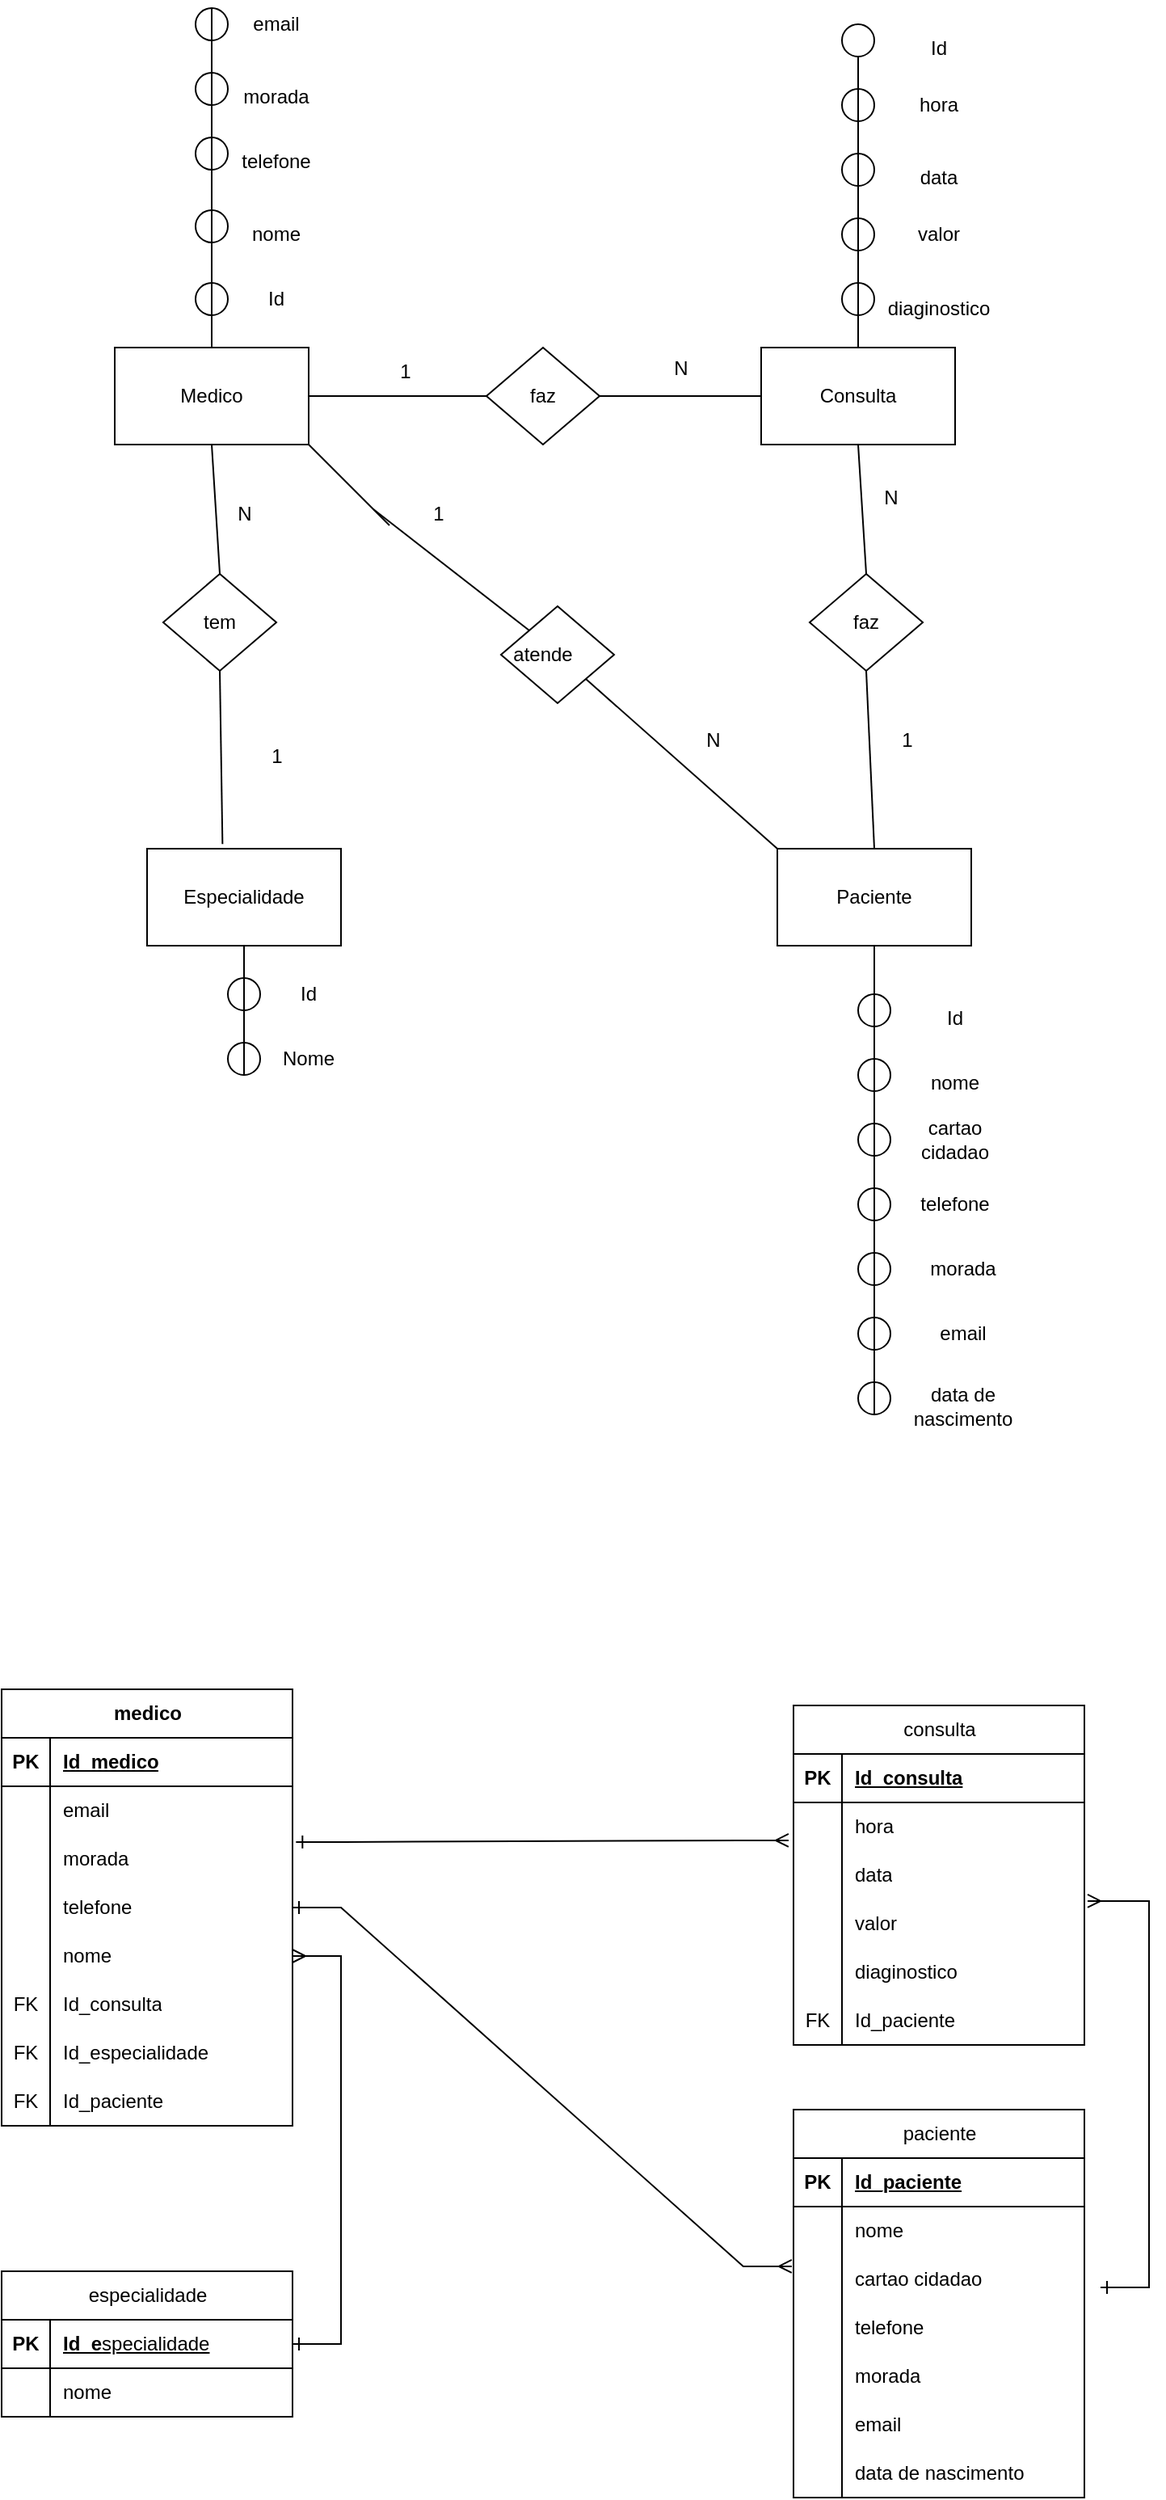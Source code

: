 <mxfile version="26.2.13">
  <diagram id="prtHgNgQTEPvFCAcTncT" name="Page-1">
    <mxGraphModel dx="874" dy="560" grid="1" gridSize="10" guides="1" tooltips="1" connect="1" arrows="1" fold="1" page="1" pageScale="1" pageWidth="1169" pageHeight="1654" math="0" shadow="0">
      <root>
        <mxCell id="0" />
        <mxCell id="1" parent="0" />
        <mxCell id="50IR2CZpl-pLC9HTD3vb-2" value="" style="rounded=0;whiteSpace=wrap;html=1;" parent="1" vertex="1">
          <mxGeometry x="140" y="250" width="120" height="60" as="geometry" />
        </mxCell>
        <mxCell id="50IR2CZpl-pLC9HTD3vb-3" value="" style="rounded=0;whiteSpace=wrap;html=1;" parent="1" vertex="1">
          <mxGeometry x="540" y="250" width="120" height="60" as="geometry" />
        </mxCell>
        <mxCell id="50IR2CZpl-pLC9HTD3vb-4" value="" style="rounded=0;whiteSpace=wrap;html=1;" parent="1" vertex="1">
          <mxGeometry x="160" y="560" width="120" height="60" as="geometry" />
        </mxCell>
        <mxCell id="50IR2CZpl-pLC9HTD3vb-5" value="" style="rounded=0;whiteSpace=wrap;html=1;" parent="1" vertex="1">
          <mxGeometry x="550" y="560" width="120" height="60" as="geometry" />
        </mxCell>
        <mxCell id="50IR2CZpl-pLC9HTD3vb-6" value="" style="rhombus;whiteSpace=wrap;html=1;" parent="1" vertex="1">
          <mxGeometry x="170" y="390" width="70" height="60" as="geometry" />
        </mxCell>
        <mxCell id="50IR2CZpl-pLC9HTD3vb-7" value="" style="rhombus;whiteSpace=wrap;html=1;" parent="1" vertex="1">
          <mxGeometry x="379" y="410" width="70" height="60" as="geometry" />
        </mxCell>
        <mxCell id="50IR2CZpl-pLC9HTD3vb-8" value="" style="rhombus;whiteSpace=wrap;html=1;" parent="1" vertex="1">
          <mxGeometry x="570" y="390" width="70" height="60" as="geometry" />
        </mxCell>
        <mxCell id="50IR2CZpl-pLC9HTD3vb-9" value="" style="rhombus;whiteSpace=wrap;html=1;" parent="1" vertex="1">
          <mxGeometry x="370" y="250" width="70" height="60" as="geometry" />
        </mxCell>
        <mxCell id="50IR2CZpl-pLC9HTD3vb-10" value="" style="endArrow=none;html=1;rounded=0;exitX=1;exitY=0.5;exitDx=0;exitDy=0;entryX=0;entryY=0.5;entryDx=0;entryDy=0;" parent="1" source="50IR2CZpl-pLC9HTD3vb-2" target="50IR2CZpl-pLC9HTD3vb-9" edge="1">
          <mxGeometry width="50" height="50" relative="1" as="geometry">
            <mxPoint x="290" y="330" as="sourcePoint" />
            <mxPoint x="340" y="280" as="targetPoint" />
          </mxGeometry>
        </mxCell>
        <mxCell id="50IR2CZpl-pLC9HTD3vb-11" value="" style="endArrow=none;html=1;rounded=0;exitX=1;exitY=0.5;exitDx=0;exitDy=0;entryX=0;entryY=0.5;entryDx=0;entryDy=0;" parent="1" source="50IR2CZpl-pLC9HTD3vb-9" target="50IR2CZpl-pLC9HTD3vb-3" edge="1">
          <mxGeometry width="50" height="50" relative="1" as="geometry">
            <mxPoint x="500" y="330" as="sourcePoint" />
            <mxPoint x="500" y="280" as="targetPoint" />
          </mxGeometry>
        </mxCell>
        <mxCell id="50IR2CZpl-pLC9HTD3vb-12" value="" style="endArrow=none;html=1;rounded=0;entryX=0.5;entryY=1;entryDx=0;entryDy=0;exitX=0.5;exitY=0;exitDx=0;exitDy=0;" parent="1" source="50IR2CZpl-pLC9HTD3vb-6" target="50IR2CZpl-pLC9HTD3vb-2" edge="1">
          <mxGeometry width="50" height="50" relative="1" as="geometry">
            <mxPoint x="180" y="380" as="sourcePoint" />
            <mxPoint x="230" y="330" as="targetPoint" />
          </mxGeometry>
        </mxCell>
        <mxCell id="50IR2CZpl-pLC9HTD3vb-13" value="" style="endArrow=none;html=1;rounded=0;exitX=0.389;exitY=-0.048;exitDx=0;exitDy=0;exitPerimeter=0;entryX=0.5;entryY=1;entryDx=0;entryDy=0;" parent="1" source="50IR2CZpl-pLC9HTD3vb-4" target="50IR2CZpl-pLC9HTD3vb-6" edge="1">
          <mxGeometry width="50" height="50" relative="1" as="geometry">
            <mxPoint x="170" y="520" as="sourcePoint" />
            <mxPoint x="220" y="470" as="targetPoint" />
          </mxGeometry>
        </mxCell>
        <mxCell id="50IR2CZpl-pLC9HTD3vb-14" value="" style="endArrow=none;html=1;rounded=0;entryX=0;entryY=0;entryDx=0;entryDy=0;" parent="1" target="50IR2CZpl-pLC9HTD3vb-7" edge="1">
          <mxGeometry width="50" height="50" relative="1" as="geometry">
            <mxPoint x="300" y="350" as="sourcePoint" />
            <mxPoint x="340" y="430" as="targetPoint" />
          </mxGeometry>
        </mxCell>
        <mxCell id="50IR2CZpl-pLC9HTD3vb-15" value="" style="endArrow=none;html=1;rounded=0;exitX=1;exitY=1;exitDx=0;exitDy=0;entryX=0;entryY=0;entryDx=0;entryDy=0;" parent="1" source="50IR2CZpl-pLC9HTD3vb-7" target="50IR2CZpl-pLC9HTD3vb-5" edge="1">
          <mxGeometry width="50" height="50" relative="1" as="geometry">
            <mxPoint x="370" y="360" as="sourcePoint" />
            <mxPoint x="540" y="550" as="targetPoint" />
          </mxGeometry>
        </mxCell>
        <mxCell id="50IR2CZpl-pLC9HTD3vb-16" value="" style="endArrow=none;html=1;rounded=0;exitX=0.5;exitY=0;exitDx=0;exitDy=0;entryX=0.5;entryY=1;entryDx=0;entryDy=0;" parent="1" source="50IR2CZpl-pLC9HTD3vb-8" target="50IR2CZpl-pLC9HTD3vb-3" edge="1">
          <mxGeometry width="50" height="50" relative="1" as="geometry">
            <mxPoint x="550" y="380" as="sourcePoint" />
            <mxPoint x="600" y="330" as="targetPoint" />
          </mxGeometry>
        </mxCell>
        <mxCell id="50IR2CZpl-pLC9HTD3vb-17" value="" style="endArrow=none;html=1;rounded=0;exitX=0.5;exitY=0;exitDx=0;exitDy=0;entryX=0.5;entryY=1;entryDx=0;entryDy=0;" parent="1" source="50IR2CZpl-pLC9HTD3vb-5" target="50IR2CZpl-pLC9HTD3vb-8" edge="1">
          <mxGeometry width="50" height="50" relative="1" as="geometry">
            <mxPoint x="370" y="360" as="sourcePoint" />
            <mxPoint x="420" y="310" as="targetPoint" />
          </mxGeometry>
        </mxCell>
        <mxCell id="50IR2CZpl-pLC9HTD3vb-18" value="Medico" style="text;html=1;align=center;verticalAlign=middle;whiteSpace=wrap;rounded=0;" parent="1" vertex="1">
          <mxGeometry x="170" y="265" width="60" height="30" as="geometry" />
        </mxCell>
        <mxCell id="50IR2CZpl-pLC9HTD3vb-19" value="Consulta" style="text;html=1;align=center;verticalAlign=middle;whiteSpace=wrap;rounded=0;" parent="1" vertex="1">
          <mxGeometry x="570" y="265" width="60" height="30" as="geometry" />
        </mxCell>
        <mxCell id="50IR2CZpl-pLC9HTD3vb-20" value="Especialidade" style="text;html=1;align=center;verticalAlign=middle;whiteSpace=wrap;rounded=0;" parent="1" vertex="1">
          <mxGeometry x="190" y="575" width="60" height="30" as="geometry" />
        </mxCell>
        <mxCell id="50IR2CZpl-pLC9HTD3vb-21" value="Paciente" style="text;html=1;align=center;verticalAlign=middle;whiteSpace=wrap;rounded=0;" parent="1" vertex="1">
          <mxGeometry x="580" y="575" width="60" height="30" as="geometry" />
        </mxCell>
        <mxCell id="50IR2CZpl-pLC9HTD3vb-22" value="tem" style="text;html=1;align=center;verticalAlign=middle;whiteSpace=wrap;rounded=0;" parent="1" vertex="1">
          <mxGeometry x="175" y="405" width="60" height="30" as="geometry" />
        </mxCell>
        <mxCell id="50IR2CZpl-pLC9HTD3vb-26" value="" style="endArrow=none;html=1;rounded=0;entryX=0;entryY=0;entryDx=0;entryDy=0;exitX=1;exitY=1;exitDx=0;exitDy=0;" parent="1" source="50IR2CZpl-pLC9HTD3vb-2" edge="1">
          <mxGeometry width="50" height="50" relative="1" as="geometry">
            <mxPoint x="260" y="310" as="sourcePoint" />
            <mxPoint x="310" y="360" as="targetPoint" />
          </mxGeometry>
        </mxCell>
        <mxCell id="50IR2CZpl-pLC9HTD3vb-27" value="faz" style="text;html=1;align=center;verticalAlign=middle;whiteSpace=wrap;rounded=0;" parent="1" vertex="1">
          <mxGeometry x="375" y="265" width="60" height="30" as="geometry" />
        </mxCell>
        <mxCell id="50IR2CZpl-pLC9HTD3vb-28" value="faz" style="text;html=1;align=center;verticalAlign=middle;whiteSpace=wrap;rounded=0;" parent="1" vertex="1">
          <mxGeometry x="575" y="405" width="60" height="30" as="geometry" />
        </mxCell>
        <mxCell id="50IR2CZpl-pLC9HTD3vb-31" value="atende" style="text;html=1;align=center;verticalAlign=middle;whiteSpace=wrap;rounded=0;" parent="1" vertex="1">
          <mxGeometry x="375" y="425" width="60" height="30" as="geometry" />
        </mxCell>
        <mxCell id="50IR2CZpl-pLC9HTD3vb-32" value="" style="ellipse;whiteSpace=wrap;html=1;aspect=fixed;" parent="1" vertex="1">
          <mxGeometry x="600" y="770" width="20" height="20" as="geometry" />
        </mxCell>
        <mxCell id="50IR2CZpl-pLC9HTD3vb-33" value="" style="ellipse;whiteSpace=wrap;html=1;aspect=fixed;" parent="1" vertex="1">
          <mxGeometry x="600" y="730" width="20" height="20" as="geometry" />
        </mxCell>
        <mxCell id="50IR2CZpl-pLC9HTD3vb-34" value="" style="ellipse;whiteSpace=wrap;html=1;aspect=fixed;" parent="1" vertex="1">
          <mxGeometry x="600" y="690" width="20" height="20" as="geometry" />
        </mxCell>
        <mxCell id="50IR2CZpl-pLC9HTD3vb-35" value="" style="ellipse;whiteSpace=wrap;html=1;aspect=fixed;" parent="1" vertex="1">
          <mxGeometry x="600" y="650" width="20" height="20" as="geometry" />
        </mxCell>
        <mxCell id="50IR2CZpl-pLC9HTD3vb-36" value="" style="ellipse;whiteSpace=wrap;html=1;aspect=fixed;" parent="1" vertex="1">
          <mxGeometry x="210" y="680" width="20" height="20" as="geometry" />
        </mxCell>
        <mxCell id="50IR2CZpl-pLC9HTD3vb-37" value="" style="ellipse;whiteSpace=wrap;html=1;aspect=fixed;" parent="1" vertex="1">
          <mxGeometry x="210" y="640" width="20" height="20" as="geometry" />
        </mxCell>
        <mxCell id="50IR2CZpl-pLC9HTD3vb-38" value="" style="ellipse;whiteSpace=wrap;html=1;aspect=fixed;" parent="1" vertex="1">
          <mxGeometry x="190" y="40" width="20" height="20" as="geometry" />
        </mxCell>
        <mxCell id="50IR2CZpl-pLC9HTD3vb-39" value="" style="ellipse;whiteSpace=wrap;html=1;aspect=fixed;" parent="1" vertex="1">
          <mxGeometry x="190" y="80" width="20" height="20" as="geometry" />
        </mxCell>
        <mxCell id="50IR2CZpl-pLC9HTD3vb-40" value="" style="ellipse;whiteSpace=wrap;html=1;aspect=fixed;" parent="1" vertex="1">
          <mxGeometry x="190" y="120" width="20" height="20" as="geometry" />
        </mxCell>
        <mxCell id="50IR2CZpl-pLC9HTD3vb-41" value="" style="ellipse;whiteSpace=wrap;html=1;aspect=fixed;" parent="1" vertex="1">
          <mxGeometry x="190" y="165" width="20" height="20" as="geometry" />
        </mxCell>
        <mxCell id="50IR2CZpl-pLC9HTD3vb-42" value="" style="ellipse;whiteSpace=wrap;html=1;aspect=fixed;" parent="1" vertex="1">
          <mxGeometry x="190" y="210" width="20" height="20" as="geometry" />
        </mxCell>
        <mxCell id="50IR2CZpl-pLC9HTD3vb-43" value="" style="ellipse;whiteSpace=wrap;html=1;aspect=fixed;" parent="1" vertex="1">
          <mxGeometry x="590" y="50" width="20" height="20" as="geometry" />
        </mxCell>
        <mxCell id="50IR2CZpl-pLC9HTD3vb-44" value="" style="ellipse;whiteSpace=wrap;html=1;aspect=fixed;" parent="1" vertex="1">
          <mxGeometry x="590" y="90" width="20" height="20" as="geometry" />
        </mxCell>
        <mxCell id="50IR2CZpl-pLC9HTD3vb-45" value="" style="ellipse;whiteSpace=wrap;html=1;aspect=fixed;" parent="1" vertex="1">
          <mxGeometry x="590" y="130" width="20" height="20" as="geometry" />
        </mxCell>
        <mxCell id="50IR2CZpl-pLC9HTD3vb-46" value="" style="ellipse;whiteSpace=wrap;html=1;aspect=fixed;" parent="1" vertex="1">
          <mxGeometry x="590" y="170" width="20" height="20" as="geometry" />
        </mxCell>
        <mxCell id="50IR2CZpl-pLC9HTD3vb-47" value="" style="ellipse;whiteSpace=wrap;html=1;aspect=fixed;" parent="1" vertex="1">
          <mxGeometry x="590" y="210" width="20" height="20" as="geometry" />
        </mxCell>
        <mxCell id="50IR2CZpl-pLC9HTD3vb-53" value="" style="endArrow=none;html=1;rounded=0;entryX=0.5;entryY=1;entryDx=0;entryDy=0;exitX=0.5;exitY=0;exitDx=0;exitDy=0;" parent="1" source="50IR2CZpl-pLC9HTD3vb-3" target="50IR2CZpl-pLC9HTD3vb-43" edge="1">
          <mxGeometry width="50" height="50" relative="1" as="geometry">
            <mxPoint x="340" y="200" as="sourcePoint" />
            <mxPoint x="390" y="150" as="targetPoint" />
          </mxGeometry>
        </mxCell>
        <mxCell id="50IR2CZpl-pLC9HTD3vb-54" value="hora" style="text;html=1;align=center;verticalAlign=middle;whiteSpace=wrap;rounded=0;" parent="1" vertex="1">
          <mxGeometry x="620" y="85" width="60" height="30" as="geometry" />
        </mxCell>
        <mxCell id="50IR2CZpl-pLC9HTD3vb-56" value="data" style="text;html=1;align=center;verticalAlign=middle;whiteSpace=wrap;rounded=0;" parent="1" vertex="1">
          <mxGeometry x="620" y="130" width="60" height="30" as="geometry" />
        </mxCell>
        <mxCell id="50IR2CZpl-pLC9HTD3vb-57" value="valor" style="text;html=1;align=center;verticalAlign=middle;whiteSpace=wrap;rounded=0;" parent="1" vertex="1">
          <mxGeometry x="620" y="165" width="60" height="30" as="geometry" />
        </mxCell>
        <mxCell id="50IR2CZpl-pLC9HTD3vb-58" value="diaginostico" style="text;html=1;align=center;verticalAlign=middle;whiteSpace=wrap;rounded=0;" parent="1" vertex="1">
          <mxGeometry x="620" y="211" width="60" height="30" as="geometry" />
        </mxCell>
        <mxCell id="50IR2CZpl-pLC9HTD3vb-62" value="Id" style="text;html=1;align=center;verticalAlign=middle;whiteSpace=wrap;rounded=0;" parent="1" vertex="1">
          <mxGeometry x="620" y="50" width="60" height="30" as="geometry" />
        </mxCell>
        <mxCell id="50IR2CZpl-pLC9HTD3vb-67" value="" style="ellipse;whiteSpace=wrap;html=1;aspect=fixed;" parent="1" vertex="1">
          <mxGeometry x="600" y="810" width="20" height="20" as="geometry" />
        </mxCell>
        <mxCell id="50IR2CZpl-pLC9HTD3vb-68" value="" style="ellipse;whiteSpace=wrap;html=1;aspect=fixed;" parent="1" vertex="1">
          <mxGeometry x="600" y="850" width="20" height="20" as="geometry" />
        </mxCell>
        <mxCell id="50IR2CZpl-pLC9HTD3vb-69" value="" style="ellipse;whiteSpace=wrap;html=1;aspect=fixed;" parent="1" vertex="1">
          <mxGeometry x="600" y="890" width="20" height="20" as="geometry" />
        </mxCell>
        <mxCell id="50IR2CZpl-pLC9HTD3vb-70" value="email" style="text;html=1;align=center;verticalAlign=middle;whiteSpace=wrap;rounded=0;" parent="1" vertex="1">
          <mxGeometry x="210" y="35" width="60" height="30" as="geometry" />
        </mxCell>
        <mxCell id="50IR2CZpl-pLC9HTD3vb-71" value="morada" style="text;html=1;align=center;verticalAlign=middle;whiteSpace=wrap;rounded=0;" parent="1" vertex="1">
          <mxGeometry x="210" y="80" width="60" height="30" as="geometry" />
        </mxCell>
        <mxCell id="50IR2CZpl-pLC9HTD3vb-72" value="telefone" style="text;html=1;align=center;verticalAlign=middle;whiteSpace=wrap;rounded=0;" parent="1" vertex="1">
          <mxGeometry x="210" y="120" width="60" height="30" as="geometry" />
        </mxCell>
        <mxCell id="50IR2CZpl-pLC9HTD3vb-73" value="nome" style="text;html=1;align=center;verticalAlign=middle;whiteSpace=wrap;rounded=0;" parent="1" vertex="1">
          <mxGeometry x="210" y="165" width="60" height="30" as="geometry" />
        </mxCell>
        <mxCell id="50IR2CZpl-pLC9HTD3vb-74" value="Id" style="text;html=1;align=center;verticalAlign=middle;whiteSpace=wrap;rounded=0;" parent="1" vertex="1">
          <mxGeometry x="210" y="205" width="60" height="30" as="geometry" />
        </mxCell>
        <mxCell id="50IR2CZpl-pLC9HTD3vb-75" value="Id" style="text;html=1;align=center;verticalAlign=middle;whiteSpace=wrap;rounded=0;" parent="1" vertex="1">
          <mxGeometry x="230" y="635" width="60" height="30" as="geometry" />
        </mxCell>
        <mxCell id="50IR2CZpl-pLC9HTD3vb-76" value="Nome" style="text;html=1;align=center;verticalAlign=middle;whiteSpace=wrap;rounded=0;" parent="1" vertex="1">
          <mxGeometry x="230" y="675" width="60" height="30" as="geometry" />
        </mxCell>
        <mxCell id="50IR2CZpl-pLC9HTD3vb-77" value="Id" style="text;html=1;align=center;verticalAlign=middle;whiteSpace=wrap;rounded=0;" parent="1" vertex="1">
          <mxGeometry x="630" y="650" width="60" height="30" as="geometry" />
        </mxCell>
        <mxCell id="50IR2CZpl-pLC9HTD3vb-78" value="nome" style="text;html=1;align=center;verticalAlign=middle;whiteSpace=wrap;rounded=0;" parent="1" vertex="1">
          <mxGeometry x="630" y="690" width="60" height="30" as="geometry" />
        </mxCell>
        <mxCell id="50IR2CZpl-pLC9HTD3vb-79" value="cartao cidadao" style="text;html=1;align=center;verticalAlign=middle;whiteSpace=wrap;rounded=0;" parent="1" vertex="1">
          <mxGeometry x="630" y="725" width="60" height="30" as="geometry" />
        </mxCell>
        <mxCell id="50IR2CZpl-pLC9HTD3vb-80" value="telefone" style="text;html=1;align=center;verticalAlign=middle;whiteSpace=wrap;rounded=0;" parent="1" vertex="1">
          <mxGeometry x="630" y="765" width="60" height="30" as="geometry" />
        </mxCell>
        <mxCell id="50IR2CZpl-pLC9HTD3vb-81" value="morada" style="text;html=1;align=center;verticalAlign=middle;whiteSpace=wrap;rounded=0;" parent="1" vertex="1">
          <mxGeometry x="635" y="805" width="60" height="30" as="geometry" />
        </mxCell>
        <mxCell id="50IR2CZpl-pLC9HTD3vb-82" value="email" style="text;html=1;align=center;verticalAlign=middle;whiteSpace=wrap;rounded=0;" parent="1" vertex="1">
          <mxGeometry x="635" y="845" width="60" height="30" as="geometry" />
        </mxCell>
        <mxCell id="50IR2CZpl-pLC9HTD3vb-83" value="data de nascimento" style="text;html=1;align=center;verticalAlign=middle;whiteSpace=wrap;rounded=0;" parent="1" vertex="1">
          <mxGeometry x="635" y="890" width="60" height="30" as="geometry" />
        </mxCell>
        <mxCell id="50IR2CZpl-pLC9HTD3vb-84" value="" style="endArrow=none;html=1;rounded=0;entryX=0.5;entryY=0;entryDx=0;entryDy=0;" parent="1" target="50IR2CZpl-pLC9HTD3vb-38" edge="1">
          <mxGeometry width="50" height="50" relative="1" as="geometry">
            <mxPoint x="200" y="250" as="sourcePoint" />
            <mxPoint x="60" y="50" as="targetPoint" />
          </mxGeometry>
        </mxCell>
        <mxCell id="50IR2CZpl-pLC9HTD3vb-85" value="" style="endArrow=none;html=1;rounded=0;entryX=0.5;entryY=1;entryDx=0;entryDy=0;exitX=0.5;exitY=1;exitDx=0;exitDy=0;" parent="1" source="50IR2CZpl-pLC9HTD3vb-36" target="50IR2CZpl-pLC9HTD3vb-4" edge="1">
          <mxGeometry width="50" height="50" relative="1" as="geometry">
            <mxPoint x="120" y="730" as="sourcePoint" />
            <mxPoint x="170" y="680" as="targetPoint" />
          </mxGeometry>
        </mxCell>
        <mxCell id="50IR2CZpl-pLC9HTD3vb-86" value="" style="endArrow=none;html=1;rounded=0;entryX=0.5;entryY=1;entryDx=0;entryDy=0;exitX=0.5;exitY=1;exitDx=0;exitDy=0;" parent="1" source="50IR2CZpl-pLC9HTD3vb-69" target="50IR2CZpl-pLC9HTD3vb-5" edge="1">
          <mxGeometry width="50" height="50" relative="1" as="geometry">
            <mxPoint x="550" y="810" as="sourcePoint" />
            <mxPoint x="600" y="760" as="targetPoint" />
          </mxGeometry>
        </mxCell>
        <mxCell id="nQ4PKHNSFeWEXq6eO3Ji-1" value="1" style="text;html=1;align=center;verticalAlign=middle;whiteSpace=wrap;rounded=0;" parent="1" vertex="1">
          <mxGeometry x="290" y="250" width="60" height="30" as="geometry" />
        </mxCell>
        <mxCell id="nQ4PKHNSFeWEXq6eO3Ji-2" value="N" style="text;html=1;align=center;verticalAlign=middle;resizable=0;points=[];autosize=1;strokeColor=none;fillColor=none;" parent="1" vertex="1">
          <mxGeometry x="475" y="248" width="30" height="30" as="geometry" />
        </mxCell>
        <mxCell id="nQ4PKHNSFeWEXq6eO3Ji-3" value="N" style="text;html=1;align=center;verticalAlign=middle;resizable=0;points=[];autosize=1;strokeColor=none;fillColor=none;" parent="1" vertex="1">
          <mxGeometry x="605" y="328" width="30" height="30" as="geometry" />
        </mxCell>
        <mxCell id="nQ4PKHNSFeWEXq6eO3Ji-4" value="1" style="text;html=1;align=center;verticalAlign=middle;resizable=0;points=[];autosize=1;strokeColor=none;fillColor=none;" parent="1" vertex="1">
          <mxGeometry x="615" y="478" width="30" height="30" as="geometry" />
        </mxCell>
        <mxCell id="nQ4PKHNSFeWEXq6eO3Ji-5" value="N" style="text;html=1;align=center;verticalAlign=middle;resizable=0;points=[];autosize=1;strokeColor=none;fillColor=none;" parent="1" vertex="1">
          <mxGeometry x="495" y="478" width="30" height="30" as="geometry" />
        </mxCell>
        <mxCell id="nQ4PKHNSFeWEXq6eO3Ji-6" value="1" style="text;html=1;align=center;verticalAlign=middle;resizable=0;points=[];autosize=1;strokeColor=none;fillColor=none;" parent="1" vertex="1">
          <mxGeometry x="325" y="338" width="30" height="30" as="geometry" />
        </mxCell>
        <mxCell id="nQ4PKHNSFeWEXq6eO3Ji-7" value="1" style="text;html=1;align=center;verticalAlign=middle;resizable=0;points=[];autosize=1;strokeColor=none;fillColor=none;" parent="1" vertex="1">
          <mxGeometry x="225" y="488" width="30" height="30" as="geometry" />
        </mxCell>
        <mxCell id="nQ4PKHNSFeWEXq6eO3Ji-8" value="N" style="text;html=1;align=center;verticalAlign=middle;resizable=0;points=[];autosize=1;strokeColor=none;fillColor=none;" parent="1" vertex="1">
          <mxGeometry x="205" y="338" width="30" height="30" as="geometry" />
        </mxCell>
        <mxCell id="nQ4PKHNSFeWEXq6eO3Ji-22" value="medico" style="shape=table;startSize=30;container=1;collapsible=1;childLayout=tableLayout;fixedRows=1;rowLines=0;fontStyle=1;align=center;resizeLast=1;html=1;" parent="1" vertex="1">
          <mxGeometry x="70" y="1080" width="180" height="270" as="geometry" />
        </mxCell>
        <mxCell id="nQ4PKHNSFeWEXq6eO3Ji-23" value="" style="shape=tableRow;horizontal=0;startSize=0;swimlaneHead=0;swimlaneBody=0;fillColor=none;collapsible=0;dropTarget=0;points=[[0,0.5],[1,0.5]];portConstraint=eastwest;top=0;left=0;right=0;bottom=1;" parent="nQ4PKHNSFeWEXq6eO3Ji-22" vertex="1">
          <mxGeometry y="30" width="180" height="30" as="geometry" />
        </mxCell>
        <mxCell id="nQ4PKHNSFeWEXq6eO3Ji-24" value="PK" style="shape=partialRectangle;connectable=0;fillColor=none;top=0;left=0;bottom=0;right=0;fontStyle=1;overflow=hidden;whiteSpace=wrap;html=1;" parent="nQ4PKHNSFeWEXq6eO3Ji-23" vertex="1">
          <mxGeometry width="30" height="30" as="geometry">
            <mxRectangle width="30" height="30" as="alternateBounds" />
          </mxGeometry>
        </mxCell>
        <mxCell id="nQ4PKHNSFeWEXq6eO3Ji-25" value="Id_medico" style="shape=partialRectangle;connectable=0;fillColor=none;top=0;left=0;bottom=0;right=0;align=left;spacingLeft=6;fontStyle=5;overflow=hidden;whiteSpace=wrap;html=1;" parent="nQ4PKHNSFeWEXq6eO3Ji-23" vertex="1">
          <mxGeometry x="30" width="150" height="30" as="geometry">
            <mxRectangle width="150" height="30" as="alternateBounds" />
          </mxGeometry>
        </mxCell>
        <mxCell id="nQ4PKHNSFeWEXq6eO3Ji-26" value="" style="shape=tableRow;horizontal=0;startSize=0;swimlaneHead=0;swimlaneBody=0;fillColor=none;collapsible=0;dropTarget=0;points=[[0,0.5],[1,0.5]];portConstraint=eastwest;top=0;left=0;right=0;bottom=0;" parent="nQ4PKHNSFeWEXq6eO3Ji-22" vertex="1">
          <mxGeometry y="60" width="180" height="30" as="geometry" />
        </mxCell>
        <mxCell id="nQ4PKHNSFeWEXq6eO3Ji-27" value="" style="shape=partialRectangle;connectable=0;fillColor=none;top=0;left=0;bottom=0;right=0;editable=1;overflow=hidden;whiteSpace=wrap;html=1;" parent="nQ4PKHNSFeWEXq6eO3Ji-26" vertex="1">
          <mxGeometry width="30" height="30" as="geometry">
            <mxRectangle width="30" height="30" as="alternateBounds" />
          </mxGeometry>
        </mxCell>
        <mxCell id="nQ4PKHNSFeWEXq6eO3Ji-28" value="&lt;span style=&quot;text-align: center;&quot;&gt;email&lt;/span&gt;" style="shape=partialRectangle;connectable=0;fillColor=none;top=0;left=0;bottom=0;right=0;align=left;spacingLeft=6;overflow=hidden;whiteSpace=wrap;html=1;" parent="nQ4PKHNSFeWEXq6eO3Ji-26" vertex="1">
          <mxGeometry x="30" width="150" height="30" as="geometry">
            <mxRectangle width="150" height="30" as="alternateBounds" />
          </mxGeometry>
        </mxCell>
        <mxCell id="nQ4PKHNSFeWEXq6eO3Ji-29" value="" style="shape=tableRow;horizontal=0;startSize=0;swimlaneHead=0;swimlaneBody=0;fillColor=none;collapsible=0;dropTarget=0;points=[[0,0.5],[1,0.5]];portConstraint=eastwest;top=0;left=0;right=0;bottom=0;" parent="nQ4PKHNSFeWEXq6eO3Ji-22" vertex="1">
          <mxGeometry y="90" width="180" height="30" as="geometry" />
        </mxCell>
        <mxCell id="nQ4PKHNSFeWEXq6eO3Ji-30" value="" style="shape=partialRectangle;connectable=0;fillColor=none;top=0;left=0;bottom=0;right=0;editable=1;overflow=hidden;whiteSpace=wrap;html=1;" parent="nQ4PKHNSFeWEXq6eO3Ji-29" vertex="1">
          <mxGeometry width="30" height="30" as="geometry">
            <mxRectangle width="30" height="30" as="alternateBounds" />
          </mxGeometry>
        </mxCell>
        <mxCell id="nQ4PKHNSFeWEXq6eO3Ji-31" value="&lt;span style=&quot;text-align: center;&quot;&gt;morada&lt;/span&gt;" style="shape=partialRectangle;connectable=0;fillColor=none;top=0;left=0;bottom=0;right=0;align=left;spacingLeft=6;overflow=hidden;whiteSpace=wrap;html=1;" parent="nQ4PKHNSFeWEXq6eO3Ji-29" vertex="1">
          <mxGeometry x="30" width="150" height="30" as="geometry">
            <mxRectangle width="150" height="30" as="alternateBounds" />
          </mxGeometry>
        </mxCell>
        <mxCell id="nQ4PKHNSFeWEXq6eO3Ji-32" value="" style="shape=tableRow;horizontal=0;startSize=0;swimlaneHead=0;swimlaneBody=0;fillColor=none;collapsible=0;dropTarget=0;points=[[0,0.5],[1,0.5]];portConstraint=eastwest;top=0;left=0;right=0;bottom=0;" parent="nQ4PKHNSFeWEXq6eO3Ji-22" vertex="1">
          <mxGeometry y="120" width="180" height="30" as="geometry" />
        </mxCell>
        <mxCell id="nQ4PKHNSFeWEXq6eO3Ji-33" value="" style="shape=partialRectangle;connectable=0;fillColor=none;top=0;left=0;bottom=0;right=0;editable=1;overflow=hidden;whiteSpace=wrap;html=1;" parent="nQ4PKHNSFeWEXq6eO3Ji-32" vertex="1">
          <mxGeometry width="30" height="30" as="geometry">
            <mxRectangle width="30" height="30" as="alternateBounds" />
          </mxGeometry>
        </mxCell>
        <mxCell id="nQ4PKHNSFeWEXq6eO3Ji-34" value="&lt;span style=&quot;text-align: center;&quot;&gt;telefone&lt;/span&gt;" style="shape=partialRectangle;connectable=0;fillColor=none;top=0;left=0;bottom=0;right=0;align=left;spacingLeft=6;overflow=hidden;whiteSpace=wrap;html=1;" parent="nQ4PKHNSFeWEXq6eO3Ji-32" vertex="1">
          <mxGeometry x="30" width="150" height="30" as="geometry">
            <mxRectangle width="150" height="30" as="alternateBounds" />
          </mxGeometry>
        </mxCell>
        <mxCell id="nQ4PKHNSFeWEXq6eO3Ji-74" value="" style="shape=tableRow;horizontal=0;startSize=0;swimlaneHead=0;swimlaneBody=0;fillColor=none;collapsible=0;dropTarget=0;points=[[0,0.5],[1,0.5]];portConstraint=eastwest;top=0;left=0;right=0;bottom=0;" parent="nQ4PKHNSFeWEXq6eO3Ji-22" vertex="1">
          <mxGeometry y="150" width="180" height="30" as="geometry" />
        </mxCell>
        <mxCell id="nQ4PKHNSFeWEXq6eO3Ji-75" value="" style="shape=partialRectangle;connectable=0;fillColor=none;top=0;left=0;bottom=0;right=0;editable=1;overflow=hidden;whiteSpace=wrap;html=1;" parent="nQ4PKHNSFeWEXq6eO3Ji-74" vertex="1">
          <mxGeometry width="30" height="30" as="geometry">
            <mxRectangle width="30" height="30" as="alternateBounds" />
          </mxGeometry>
        </mxCell>
        <mxCell id="nQ4PKHNSFeWEXq6eO3Ji-76" value="&lt;span style=&quot;text-align: center;&quot;&gt;nome&lt;/span&gt;" style="shape=partialRectangle;connectable=0;fillColor=none;top=0;left=0;bottom=0;right=0;align=left;spacingLeft=6;overflow=hidden;whiteSpace=wrap;html=1;" parent="nQ4PKHNSFeWEXq6eO3Ji-74" vertex="1">
          <mxGeometry x="30" width="150" height="30" as="geometry">
            <mxRectangle width="150" height="30" as="alternateBounds" />
          </mxGeometry>
        </mxCell>
        <mxCell id="43y6mLTxb53GaHG-q-dg-1" style="shape=tableRow;horizontal=0;startSize=0;swimlaneHead=0;swimlaneBody=0;fillColor=none;collapsible=0;dropTarget=0;points=[[0,0.5],[1,0.5]];portConstraint=eastwest;top=0;left=0;right=0;bottom=0;" vertex="1" parent="nQ4PKHNSFeWEXq6eO3Ji-22">
          <mxGeometry y="180" width="180" height="30" as="geometry" />
        </mxCell>
        <mxCell id="43y6mLTxb53GaHG-q-dg-2" value="FK" style="shape=partialRectangle;connectable=0;fillColor=none;top=0;left=0;bottom=0;right=0;editable=1;overflow=hidden;whiteSpace=wrap;html=1;" vertex="1" parent="43y6mLTxb53GaHG-q-dg-1">
          <mxGeometry width="30" height="30" as="geometry">
            <mxRectangle width="30" height="30" as="alternateBounds" />
          </mxGeometry>
        </mxCell>
        <mxCell id="43y6mLTxb53GaHG-q-dg-3" value="Id_consulta" style="shape=partialRectangle;connectable=0;fillColor=none;top=0;left=0;bottom=0;right=0;align=left;spacingLeft=6;overflow=hidden;whiteSpace=wrap;html=1;" vertex="1" parent="43y6mLTxb53GaHG-q-dg-1">
          <mxGeometry x="30" width="150" height="30" as="geometry">
            <mxRectangle width="150" height="30" as="alternateBounds" />
          </mxGeometry>
        </mxCell>
        <mxCell id="43y6mLTxb53GaHG-q-dg-4" style="shape=tableRow;horizontal=0;startSize=0;swimlaneHead=0;swimlaneBody=0;fillColor=none;collapsible=0;dropTarget=0;points=[[0,0.5],[1,0.5]];portConstraint=eastwest;top=0;left=0;right=0;bottom=0;" vertex="1" parent="nQ4PKHNSFeWEXq6eO3Ji-22">
          <mxGeometry y="210" width="180" height="30" as="geometry" />
        </mxCell>
        <mxCell id="43y6mLTxb53GaHG-q-dg-5" value="FK" style="shape=partialRectangle;connectable=0;fillColor=none;top=0;left=0;bottom=0;right=0;editable=1;overflow=hidden;whiteSpace=wrap;html=1;" vertex="1" parent="43y6mLTxb53GaHG-q-dg-4">
          <mxGeometry width="30" height="30" as="geometry">
            <mxRectangle width="30" height="30" as="alternateBounds" />
          </mxGeometry>
        </mxCell>
        <mxCell id="43y6mLTxb53GaHG-q-dg-6" value="Id_especialidade" style="shape=partialRectangle;connectable=0;fillColor=none;top=0;left=0;bottom=0;right=0;align=left;spacingLeft=6;overflow=hidden;whiteSpace=wrap;html=1;" vertex="1" parent="43y6mLTxb53GaHG-q-dg-4">
          <mxGeometry x="30" width="150" height="30" as="geometry">
            <mxRectangle width="150" height="30" as="alternateBounds" />
          </mxGeometry>
        </mxCell>
        <mxCell id="43y6mLTxb53GaHG-q-dg-7" style="shape=tableRow;horizontal=0;startSize=0;swimlaneHead=0;swimlaneBody=0;fillColor=none;collapsible=0;dropTarget=0;points=[[0,0.5],[1,0.5]];portConstraint=eastwest;top=0;left=0;right=0;bottom=0;" vertex="1" parent="nQ4PKHNSFeWEXq6eO3Ji-22">
          <mxGeometry y="240" width="180" height="30" as="geometry" />
        </mxCell>
        <mxCell id="43y6mLTxb53GaHG-q-dg-8" value="FK" style="shape=partialRectangle;connectable=0;fillColor=none;top=0;left=0;bottom=0;right=0;editable=1;overflow=hidden;whiteSpace=wrap;html=1;" vertex="1" parent="43y6mLTxb53GaHG-q-dg-7">
          <mxGeometry width="30" height="30" as="geometry">
            <mxRectangle width="30" height="30" as="alternateBounds" />
          </mxGeometry>
        </mxCell>
        <mxCell id="43y6mLTxb53GaHG-q-dg-9" value="Id_paciente" style="shape=partialRectangle;connectable=0;fillColor=none;top=0;left=0;bottom=0;right=0;align=left;spacingLeft=6;overflow=hidden;whiteSpace=wrap;html=1;" vertex="1" parent="43y6mLTxb53GaHG-q-dg-7">
          <mxGeometry x="30" width="150" height="30" as="geometry">
            <mxRectangle width="150" height="30" as="alternateBounds" />
          </mxGeometry>
        </mxCell>
        <mxCell id="nQ4PKHNSFeWEXq6eO3Ji-35" value="&lt;span style=&quot;font-weight: 400; text-wrap-mode: wrap;&quot;&gt;consulta&lt;/span&gt;" style="shape=table;startSize=30;container=1;collapsible=1;childLayout=tableLayout;fixedRows=1;rowLines=0;fontStyle=1;align=center;resizeLast=1;html=1;" parent="1" vertex="1">
          <mxGeometry x="560" y="1090" width="180" height="210" as="geometry" />
        </mxCell>
        <mxCell id="nQ4PKHNSFeWEXq6eO3Ji-36" value="" style="shape=tableRow;horizontal=0;startSize=0;swimlaneHead=0;swimlaneBody=0;fillColor=none;collapsible=0;dropTarget=0;points=[[0,0.5],[1,0.5]];portConstraint=eastwest;top=0;left=0;right=0;bottom=1;" parent="nQ4PKHNSFeWEXq6eO3Ji-35" vertex="1">
          <mxGeometry y="30" width="180" height="30" as="geometry" />
        </mxCell>
        <mxCell id="nQ4PKHNSFeWEXq6eO3Ji-37" value="PK" style="shape=partialRectangle;connectable=0;fillColor=none;top=0;left=0;bottom=0;right=0;fontStyle=1;overflow=hidden;whiteSpace=wrap;html=1;" parent="nQ4PKHNSFeWEXq6eO3Ji-36" vertex="1">
          <mxGeometry width="30" height="30" as="geometry">
            <mxRectangle width="30" height="30" as="alternateBounds" />
          </mxGeometry>
        </mxCell>
        <mxCell id="nQ4PKHNSFeWEXq6eO3Ji-38" value="Id_consulta" style="shape=partialRectangle;connectable=0;fillColor=none;top=0;left=0;bottom=0;right=0;align=left;spacingLeft=6;fontStyle=5;overflow=hidden;whiteSpace=wrap;html=1;" parent="nQ4PKHNSFeWEXq6eO3Ji-36" vertex="1">
          <mxGeometry x="30" width="150" height="30" as="geometry">
            <mxRectangle width="150" height="30" as="alternateBounds" />
          </mxGeometry>
        </mxCell>
        <mxCell id="nQ4PKHNSFeWEXq6eO3Ji-39" value="" style="shape=tableRow;horizontal=0;startSize=0;swimlaneHead=0;swimlaneBody=0;fillColor=none;collapsible=0;dropTarget=0;points=[[0,0.5],[1,0.5]];portConstraint=eastwest;top=0;left=0;right=0;bottom=0;" parent="nQ4PKHNSFeWEXq6eO3Ji-35" vertex="1">
          <mxGeometry y="60" width="180" height="30" as="geometry" />
        </mxCell>
        <mxCell id="nQ4PKHNSFeWEXq6eO3Ji-40" value="" style="shape=partialRectangle;connectable=0;fillColor=none;top=0;left=0;bottom=0;right=0;editable=1;overflow=hidden;whiteSpace=wrap;html=1;" parent="nQ4PKHNSFeWEXq6eO3Ji-39" vertex="1">
          <mxGeometry width="30" height="30" as="geometry">
            <mxRectangle width="30" height="30" as="alternateBounds" />
          </mxGeometry>
        </mxCell>
        <mxCell id="nQ4PKHNSFeWEXq6eO3Ji-41" value="&lt;span style=&quot;text-align: center;&quot;&gt;hora&lt;/span&gt;" style="shape=partialRectangle;connectable=0;fillColor=none;top=0;left=0;bottom=0;right=0;align=left;spacingLeft=6;overflow=hidden;whiteSpace=wrap;html=1;" parent="nQ4PKHNSFeWEXq6eO3Ji-39" vertex="1">
          <mxGeometry x="30" width="150" height="30" as="geometry">
            <mxRectangle width="150" height="30" as="alternateBounds" />
          </mxGeometry>
        </mxCell>
        <mxCell id="nQ4PKHNSFeWEXq6eO3Ji-42" value="" style="shape=tableRow;horizontal=0;startSize=0;swimlaneHead=0;swimlaneBody=0;fillColor=none;collapsible=0;dropTarget=0;points=[[0,0.5],[1,0.5]];portConstraint=eastwest;top=0;left=0;right=0;bottom=0;" parent="nQ4PKHNSFeWEXq6eO3Ji-35" vertex="1">
          <mxGeometry y="90" width="180" height="30" as="geometry" />
        </mxCell>
        <mxCell id="nQ4PKHNSFeWEXq6eO3Ji-43" value="" style="shape=partialRectangle;connectable=0;fillColor=none;top=0;left=0;bottom=0;right=0;editable=1;overflow=hidden;whiteSpace=wrap;html=1;" parent="nQ4PKHNSFeWEXq6eO3Ji-42" vertex="1">
          <mxGeometry width="30" height="30" as="geometry">
            <mxRectangle width="30" height="30" as="alternateBounds" />
          </mxGeometry>
        </mxCell>
        <mxCell id="nQ4PKHNSFeWEXq6eO3Ji-44" value="&lt;span style=&quot;text-align: center;&quot;&gt;data&lt;/span&gt;" style="shape=partialRectangle;connectable=0;fillColor=none;top=0;left=0;bottom=0;right=0;align=left;spacingLeft=6;overflow=hidden;whiteSpace=wrap;html=1;" parent="nQ4PKHNSFeWEXq6eO3Ji-42" vertex="1">
          <mxGeometry x="30" width="150" height="30" as="geometry">
            <mxRectangle width="150" height="30" as="alternateBounds" />
          </mxGeometry>
        </mxCell>
        <mxCell id="nQ4PKHNSFeWEXq6eO3Ji-45" value="" style="shape=tableRow;horizontal=0;startSize=0;swimlaneHead=0;swimlaneBody=0;fillColor=none;collapsible=0;dropTarget=0;points=[[0,0.5],[1,0.5]];portConstraint=eastwest;top=0;left=0;right=0;bottom=0;" parent="nQ4PKHNSFeWEXq6eO3Ji-35" vertex="1">
          <mxGeometry y="120" width="180" height="30" as="geometry" />
        </mxCell>
        <mxCell id="nQ4PKHNSFeWEXq6eO3Ji-46" value="" style="shape=partialRectangle;connectable=0;fillColor=none;top=0;left=0;bottom=0;right=0;editable=1;overflow=hidden;whiteSpace=wrap;html=1;" parent="nQ4PKHNSFeWEXq6eO3Ji-45" vertex="1">
          <mxGeometry width="30" height="30" as="geometry">
            <mxRectangle width="30" height="30" as="alternateBounds" />
          </mxGeometry>
        </mxCell>
        <mxCell id="nQ4PKHNSFeWEXq6eO3Ji-47" value="&lt;span style=&quot;text-align: center;&quot;&gt;valor&lt;/span&gt;" style="shape=partialRectangle;connectable=0;fillColor=none;top=0;left=0;bottom=0;right=0;align=left;spacingLeft=6;overflow=hidden;whiteSpace=wrap;html=1;" parent="nQ4PKHNSFeWEXq6eO3Ji-45" vertex="1">
          <mxGeometry x="30" width="150" height="30" as="geometry">
            <mxRectangle width="150" height="30" as="alternateBounds" />
          </mxGeometry>
        </mxCell>
        <mxCell id="nQ4PKHNSFeWEXq6eO3Ji-80" value="" style="shape=tableRow;horizontal=0;startSize=0;swimlaneHead=0;swimlaneBody=0;fillColor=none;collapsible=0;dropTarget=0;points=[[0,0.5],[1,0.5]];portConstraint=eastwest;top=0;left=0;right=0;bottom=0;" parent="nQ4PKHNSFeWEXq6eO3Ji-35" vertex="1">
          <mxGeometry y="150" width="180" height="30" as="geometry" />
        </mxCell>
        <mxCell id="nQ4PKHNSFeWEXq6eO3Ji-81" value="" style="shape=partialRectangle;connectable=0;fillColor=none;top=0;left=0;bottom=0;right=0;editable=1;overflow=hidden;whiteSpace=wrap;html=1;" parent="nQ4PKHNSFeWEXq6eO3Ji-80" vertex="1">
          <mxGeometry width="30" height="30" as="geometry">
            <mxRectangle width="30" height="30" as="alternateBounds" />
          </mxGeometry>
        </mxCell>
        <mxCell id="nQ4PKHNSFeWEXq6eO3Ji-82" value="&lt;span style=&quot;text-align: center;&quot;&gt;diaginostico&lt;/span&gt;" style="shape=partialRectangle;connectable=0;fillColor=none;top=0;left=0;bottom=0;right=0;align=left;spacingLeft=6;overflow=hidden;whiteSpace=wrap;html=1;" parent="nQ4PKHNSFeWEXq6eO3Ji-80" vertex="1">
          <mxGeometry x="30" width="150" height="30" as="geometry">
            <mxRectangle width="150" height="30" as="alternateBounds" />
          </mxGeometry>
        </mxCell>
        <mxCell id="43y6mLTxb53GaHG-q-dg-10" style="shape=tableRow;horizontal=0;startSize=0;swimlaneHead=0;swimlaneBody=0;fillColor=none;collapsible=0;dropTarget=0;points=[[0,0.5],[1,0.5]];portConstraint=eastwest;top=0;left=0;right=0;bottom=0;" vertex="1" parent="nQ4PKHNSFeWEXq6eO3Ji-35">
          <mxGeometry y="180" width="180" height="30" as="geometry" />
        </mxCell>
        <mxCell id="43y6mLTxb53GaHG-q-dg-11" value="FK" style="shape=partialRectangle;connectable=0;fillColor=none;top=0;left=0;bottom=0;right=0;editable=1;overflow=hidden;whiteSpace=wrap;html=1;" vertex="1" parent="43y6mLTxb53GaHG-q-dg-10">
          <mxGeometry width="30" height="30" as="geometry">
            <mxRectangle width="30" height="30" as="alternateBounds" />
          </mxGeometry>
        </mxCell>
        <mxCell id="43y6mLTxb53GaHG-q-dg-12" value="Id_paciente" style="shape=partialRectangle;connectable=0;fillColor=none;top=0;left=0;bottom=0;right=0;align=left;spacingLeft=6;overflow=hidden;whiteSpace=wrap;html=1;" vertex="1" parent="43y6mLTxb53GaHG-q-dg-10">
          <mxGeometry x="30" width="150" height="30" as="geometry">
            <mxRectangle width="150" height="30" as="alternateBounds" />
          </mxGeometry>
        </mxCell>
        <mxCell id="nQ4PKHNSFeWEXq6eO3Ji-48" value="&lt;span style=&quot;font-weight: 400; text-wrap-mode: wrap;&quot;&gt;especialidade&lt;/span&gt;" style="shape=table;startSize=30;container=1;collapsible=1;childLayout=tableLayout;fixedRows=1;rowLines=0;fontStyle=1;align=center;resizeLast=1;html=1;" parent="1" vertex="1">
          <mxGeometry x="70" y="1440" width="180" height="90" as="geometry" />
        </mxCell>
        <mxCell id="nQ4PKHNSFeWEXq6eO3Ji-49" value="" style="shape=tableRow;horizontal=0;startSize=0;swimlaneHead=0;swimlaneBody=0;fillColor=none;collapsible=0;dropTarget=0;points=[[0,0.5],[1,0.5]];portConstraint=eastwest;top=0;left=0;right=0;bottom=1;" parent="nQ4PKHNSFeWEXq6eO3Ji-48" vertex="1">
          <mxGeometry y="30" width="180" height="30" as="geometry" />
        </mxCell>
        <mxCell id="nQ4PKHNSFeWEXq6eO3Ji-50" value="PK" style="shape=partialRectangle;connectable=0;fillColor=none;top=0;left=0;bottom=0;right=0;fontStyle=1;overflow=hidden;whiteSpace=wrap;html=1;" parent="nQ4PKHNSFeWEXq6eO3Ji-49" vertex="1">
          <mxGeometry width="30" height="30" as="geometry">
            <mxRectangle width="30" height="30" as="alternateBounds" />
          </mxGeometry>
        </mxCell>
        <mxCell id="nQ4PKHNSFeWEXq6eO3Ji-51" value="Id_e&lt;span style=&quot;font-weight: 400; text-align: center;&quot;&gt;specialidade&lt;/span&gt;" style="shape=partialRectangle;connectable=0;fillColor=none;top=0;left=0;bottom=0;right=0;align=left;spacingLeft=6;fontStyle=5;overflow=hidden;whiteSpace=wrap;html=1;" parent="nQ4PKHNSFeWEXq6eO3Ji-49" vertex="1">
          <mxGeometry x="30" width="150" height="30" as="geometry">
            <mxRectangle width="150" height="30" as="alternateBounds" />
          </mxGeometry>
        </mxCell>
        <mxCell id="nQ4PKHNSFeWEXq6eO3Ji-52" value="" style="shape=tableRow;horizontal=0;startSize=0;swimlaneHead=0;swimlaneBody=0;fillColor=none;collapsible=0;dropTarget=0;points=[[0,0.5],[1,0.5]];portConstraint=eastwest;top=0;left=0;right=0;bottom=0;" parent="nQ4PKHNSFeWEXq6eO3Ji-48" vertex="1">
          <mxGeometry y="60" width="180" height="30" as="geometry" />
        </mxCell>
        <mxCell id="nQ4PKHNSFeWEXq6eO3Ji-53" value="" style="shape=partialRectangle;connectable=0;fillColor=none;top=0;left=0;bottom=0;right=0;editable=1;overflow=hidden;whiteSpace=wrap;html=1;" parent="nQ4PKHNSFeWEXq6eO3Ji-52" vertex="1">
          <mxGeometry width="30" height="30" as="geometry">
            <mxRectangle width="30" height="30" as="alternateBounds" />
          </mxGeometry>
        </mxCell>
        <mxCell id="nQ4PKHNSFeWEXq6eO3Ji-54" value="nome" style="shape=partialRectangle;connectable=0;fillColor=none;top=0;left=0;bottom=0;right=0;align=left;spacingLeft=6;overflow=hidden;whiteSpace=wrap;html=1;" parent="nQ4PKHNSFeWEXq6eO3Ji-52" vertex="1">
          <mxGeometry x="30" width="150" height="30" as="geometry">
            <mxRectangle width="150" height="30" as="alternateBounds" />
          </mxGeometry>
        </mxCell>
        <mxCell id="nQ4PKHNSFeWEXq6eO3Ji-61" value="&lt;span style=&quot;font-weight: 400; text-wrap-mode: wrap;&quot;&gt;paciente&lt;/span&gt;" style="shape=table;startSize=30;container=1;collapsible=1;childLayout=tableLayout;fixedRows=1;rowLines=0;fontStyle=1;align=center;resizeLast=1;html=1;" parent="1" vertex="1">
          <mxGeometry x="560" y="1340" width="180" height="240" as="geometry" />
        </mxCell>
        <mxCell id="nQ4PKHNSFeWEXq6eO3Ji-62" value="" style="shape=tableRow;horizontal=0;startSize=0;swimlaneHead=0;swimlaneBody=0;fillColor=none;collapsible=0;dropTarget=0;points=[[0,0.5],[1,0.5]];portConstraint=eastwest;top=0;left=0;right=0;bottom=1;" parent="nQ4PKHNSFeWEXq6eO3Ji-61" vertex="1">
          <mxGeometry y="30" width="180" height="30" as="geometry" />
        </mxCell>
        <mxCell id="nQ4PKHNSFeWEXq6eO3Ji-63" value="PK" style="shape=partialRectangle;connectable=0;fillColor=none;top=0;left=0;bottom=0;right=0;fontStyle=1;overflow=hidden;whiteSpace=wrap;html=1;" parent="nQ4PKHNSFeWEXq6eO3Ji-62" vertex="1">
          <mxGeometry width="30" height="30" as="geometry">
            <mxRectangle width="30" height="30" as="alternateBounds" />
          </mxGeometry>
        </mxCell>
        <mxCell id="nQ4PKHNSFeWEXq6eO3Ji-64" value="Id_paciente" style="shape=partialRectangle;connectable=0;fillColor=none;top=0;left=0;bottom=0;right=0;align=left;spacingLeft=6;fontStyle=5;overflow=hidden;whiteSpace=wrap;html=1;" parent="nQ4PKHNSFeWEXq6eO3Ji-62" vertex="1">
          <mxGeometry x="30" width="150" height="30" as="geometry">
            <mxRectangle width="150" height="30" as="alternateBounds" />
          </mxGeometry>
        </mxCell>
        <mxCell id="nQ4PKHNSFeWEXq6eO3Ji-65" value="" style="shape=tableRow;horizontal=0;startSize=0;swimlaneHead=0;swimlaneBody=0;fillColor=none;collapsible=0;dropTarget=0;points=[[0,0.5],[1,0.5]];portConstraint=eastwest;top=0;left=0;right=0;bottom=0;" parent="nQ4PKHNSFeWEXq6eO3Ji-61" vertex="1">
          <mxGeometry y="60" width="180" height="30" as="geometry" />
        </mxCell>
        <mxCell id="nQ4PKHNSFeWEXq6eO3Ji-66" value="" style="shape=partialRectangle;connectable=0;fillColor=none;top=0;left=0;bottom=0;right=0;editable=1;overflow=hidden;whiteSpace=wrap;html=1;" parent="nQ4PKHNSFeWEXq6eO3Ji-65" vertex="1">
          <mxGeometry width="30" height="30" as="geometry">
            <mxRectangle width="30" height="30" as="alternateBounds" />
          </mxGeometry>
        </mxCell>
        <mxCell id="nQ4PKHNSFeWEXq6eO3Ji-67" value="&lt;span style=&quot;text-align: center;&quot;&gt;nome&lt;/span&gt;" style="shape=partialRectangle;connectable=0;fillColor=none;top=0;left=0;bottom=0;right=0;align=left;spacingLeft=6;overflow=hidden;whiteSpace=wrap;html=1;" parent="nQ4PKHNSFeWEXq6eO3Ji-65" vertex="1">
          <mxGeometry x="30" width="150" height="30" as="geometry">
            <mxRectangle width="150" height="30" as="alternateBounds" />
          </mxGeometry>
        </mxCell>
        <mxCell id="nQ4PKHNSFeWEXq6eO3Ji-68" value="" style="shape=tableRow;horizontal=0;startSize=0;swimlaneHead=0;swimlaneBody=0;fillColor=none;collapsible=0;dropTarget=0;points=[[0,0.5],[1,0.5]];portConstraint=eastwest;top=0;left=0;right=0;bottom=0;" parent="nQ4PKHNSFeWEXq6eO3Ji-61" vertex="1">
          <mxGeometry y="90" width="180" height="30" as="geometry" />
        </mxCell>
        <mxCell id="nQ4PKHNSFeWEXq6eO3Ji-69" value="" style="shape=partialRectangle;connectable=0;fillColor=none;top=0;left=0;bottom=0;right=0;editable=1;overflow=hidden;whiteSpace=wrap;html=1;" parent="nQ4PKHNSFeWEXq6eO3Ji-68" vertex="1">
          <mxGeometry width="30" height="30" as="geometry">
            <mxRectangle width="30" height="30" as="alternateBounds" />
          </mxGeometry>
        </mxCell>
        <mxCell id="nQ4PKHNSFeWEXq6eO3Ji-70" value="&lt;span style=&quot;text-align: center;&quot;&gt;cartao cidadao&lt;/span&gt;" style="shape=partialRectangle;connectable=0;fillColor=none;top=0;left=0;bottom=0;right=0;align=left;spacingLeft=6;overflow=hidden;whiteSpace=wrap;html=1;" parent="nQ4PKHNSFeWEXq6eO3Ji-68" vertex="1">
          <mxGeometry x="30" width="150" height="30" as="geometry">
            <mxRectangle width="150" height="30" as="alternateBounds" />
          </mxGeometry>
        </mxCell>
        <mxCell id="nQ4PKHNSFeWEXq6eO3Ji-71" value="" style="shape=tableRow;horizontal=0;startSize=0;swimlaneHead=0;swimlaneBody=0;fillColor=none;collapsible=0;dropTarget=0;points=[[0,0.5],[1,0.5]];portConstraint=eastwest;top=0;left=0;right=0;bottom=0;" parent="nQ4PKHNSFeWEXq6eO3Ji-61" vertex="1">
          <mxGeometry y="120" width="180" height="30" as="geometry" />
        </mxCell>
        <mxCell id="nQ4PKHNSFeWEXq6eO3Ji-72" value="" style="shape=partialRectangle;connectable=0;fillColor=none;top=0;left=0;bottom=0;right=0;editable=1;overflow=hidden;whiteSpace=wrap;html=1;" parent="nQ4PKHNSFeWEXq6eO3Ji-71" vertex="1">
          <mxGeometry width="30" height="30" as="geometry">
            <mxRectangle width="30" height="30" as="alternateBounds" />
          </mxGeometry>
        </mxCell>
        <mxCell id="nQ4PKHNSFeWEXq6eO3Ji-73" value="&lt;span style=&quot;text-align: center;&quot;&gt;telefone&lt;/span&gt;" style="shape=partialRectangle;connectable=0;fillColor=none;top=0;left=0;bottom=0;right=0;align=left;spacingLeft=6;overflow=hidden;whiteSpace=wrap;html=1;" parent="nQ4PKHNSFeWEXq6eO3Ji-71" vertex="1">
          <mxGeometry x="30" width="150" height="30" as="geometry">
            <mxRectangle width="150" height="30" as="alternateBounds" />
          </mxGeometry>
        </mxCell>
        <mxCell id="nQ4PKHNSFeWEXq6eO3Ji-83" value="" style="shape=tableRow;horizontal=0;startSize=0;swimlaneHead=0;swimlaneBody=0;fillColor=none;collapsible=0;dropTarget=0;points=[[0,0.5],[1,0.5]];portConstraint=eastwest;top=0;left=0;right=0;bottom=0;" parent="nQ4PKHNSFeWEXq6eO3Ji-61" vertex="1">
          <mxGeometry y="150" width="180" height="30" as="geometry" />
        </mxCell>
        <mxCell id="nQ4PKHNSFeWEXq6eO3Ji-84" value="" style="shape=partialRectangle;connectable=0;fillColor=none;top=0;left=0;bottom=0;right=0;editable=1;overflow=hidden;whiteSpace=wrap;html=1;" parent="nQ4PKHNSFeWEXq6eO3Ji-83" vertex="1">
          <mxGeometry width="30" height="30" as="geometry">
            <mxRectangle width="30" height="30" as="alternateBounds" />
          </mxGeometry>
        </mxCell>
        <mxCell id="nQ4PKHNSFeWEXq6eO3Ji-85" value="&lt;span style=&quot;text-align: center;&quot;&gt;morada&lt;/span&gt;" style="shape=partialRectangle;connectable=0;fillColor=none;top=0;left=0;bottom=0;right=0;align=left;spacingLeft=6;overflow=hidden;whiteSpace=wrap;html=1;" parent="nQ4PKHNSFeWEXq6eO3Ji-83" vertex="1">
          <mxGeometry x="30" width="150" height="30" as="geometry">
            <mxRectangle width="150" height="30" as="alternateBounds" />
          </mxGeometry>
        </mxCell>
        <mxCell id="nQ4PKHNSFeWEXq6eO3Ji-86" value="" style="shape=tableRow;horizontal=0;startSize=0;swimlaneHead=0;swimlaneBody=0;fillColor=none;collapsible=0;dropTarget=0;points=[[0,0.5],[1,0.5]];portConstraint=eastwest;top=0;left=0;right=0;bottom=0;" parent="nQ4PKHNSFeWEXq6eO3Ji-61" vertex="1">
          <mxGeometry y="180" width="180" height="30" as="geometry" />
        </mxCell>
        <mxCell id="nQ4PKHNSFeWEXq6eO3Ji-87" value="" style="shape=partialRectangle;connectable=0;fillColor=none;top=0;left=0;bottom=0;right=0;editable=1;overflow=hidden;whiteSpace=wrap;html=1;" parent="nQ4PKHNSFeWEXq6eO3Ji-86" vertex="1">
          <mxGeometry width="30" height="30" as="geometry">
            <mxRectangle width="30" height="30" as="alternateBounds" />
          </mxGeometry>
        </mxCell>
        <mxCell id="nQ4PKHNSFeWEXq6eO3Ji-88" value="&lt;span style=&quot;text-align: center;&quot;&gt;email&lt;/span&gt;" style="shape=partialRectangle;connectable=0;fillColor=none;top=0;left=0;bottom=0;right=0;align=left;spacingLeft=6;overflow=hidden;whiteSpace=wrap;html=1;" parent="nQ4PKHNSFeWEXq6eO3Ji-86" vertex="1">
          <mxGeometry x="30" width="150" height="30" as="geometry">
            <mxRectangle width="150" height="30" as="alternateBounds" />
          </mxGeometry>
        </mxCell>
        <mxCell id="nQ4PKHNSFeWEXq6eO3Ji-89" value="" style="shape=tableRow;horizontal=0;startSize=0;swimlaneHead=0;swimlaneBody=0;fillColor=none;collapsible=0;dropTarget=0;points=[[0,0.5],[1,0.5]];portConstraint=eastwest;top=0;left=0;right=0;bottom=0;" parent="nQ4PKHNSFeWEXq6eO3Ji-61" vertex="1">
          <mxGeometry y="210" width="180" height="30" as="geometry" />
        </mxCell>
        <mxCell id="nQ4PKHNSFeWEXq6eO3Ji-90" value="" style="shape=partialRectangle;connectable=0;fillColor=none;top=0;left=0;bottom=0;right=0;editable=1;overflow=hidden;whiteSpace=wrap;html=1;" parent="nQ4PKHNSFeWEXq6eO3Ji-89" vertex="1">
          <mxGeometry width="30" height="30" as="geometry">
            <mxRectangle width="30" height="30" as="alternateBounds" />
          </mxGeometry>
        </mxCell>
        <mxCell id="nQ4PKHNSFeWEXq6eO3Ji-91" value="&lt;span style=&quot;text-align: center;&quot;&gt;data de nascimento&lt;/span&gt;" style="shape=partialRectangle;connectable=0;fillColor=none;top=0;left=0;bottom=0;right=0;align=left;spacingLeft=6;overflow=hidden;whiteSpace=wrap;html=1;" parent="nQ4PKHNSFeWEXq6eO3Ji-89" vertex="1">
          <mxGeometry x="30" width="150" height="30" as="geometry">
            <mxRectangle width="150" height="30" as="alternateBounds" />
          </mxGeometry>
        </mxCell>
        <mxCell id="nQ4PKHNSFeWEXq6eO3Ji-107" value="" style="edgeStyle=entityRelationEdgeStyle;fontSize=12;html=1;endArrow=ERmany;rounded=0;entryX=-0.017;entryY=0.783;entryDx=0;entryDy=0;entryPerimeter=0;exitX=1.012;exitY=1.148;exitDx=0;exitDy=0;exitPerimeter=0;startArrow=ERone;startFill=0;endFill=0;" parent="1" source="nQ4PKHNSFeWEXq6eO3Ji-26" target="nQ4PKHNSFeWEXq6eO3Ji-39" edge="1">
          <mxGeometry width="100" height="100" relative="1" as="geometry">
            <mxPoint x="360" y="1180" as="sourcePoint" />
            <mxPoint x="460" y="1080" as="targetPoint" />
          </mxGeometry>
        </mxCell>
        <mxCell id="nQ4PKHNSFeWEXq6eO3Ji-108" value="" style="edgeStyle=entityRelationEdgeStyle;fontSize=12;html=1;endArrow=ERmany;rounded=0;entryX=-0.006;entryY=0.233;entryDx=0;entryDy=0;entryPerimeter=0;exitX=1;exitY=0.5;exitDx=0;exitDy=0;startArrow=ERone;startFill=0;endFill=0;" parent="1" source="nQ4PKHNSFeWEXq6eO3Ji-32" target="nQ4PKHNSFeWEXq6eO3Ji-68" edge="1">
          <mxGeometry width="100" height="100" relative="1" as="geometry">
            <mxPoint x="280" y="1620" as="sourcePoint" />
            <mxPoint x="380" y="1520" as="targetPoint" />
          </mxGeometry>
        </mxCell>
        <mxCell id="nQ4PKHNSFeWEXq6eO3Ji-111" value="" style="edgeStyle=entityRelationEdgeStyle;fontSize=12;html=1;endArrow=ERmany;rounded=0;entryX=1.011;entryY=0.033;entryDx=0;entryDy=0;entryPerimeter=0;startArrow=ERone;startFill=0;endFill=0;" parent="1" target="nQ4PKHNSFeWEXq6eO3Ji-45" edge="1">
          <mxGeometry width="100" height="100" relative="1" as="geometry">
            <mxPoint x="750" y="1450" as="sourcePoint" />
            <mxPoint x="900" y="1210" as="targetPoint" />
          </mxGeometry>
        </mxCell>
        <mxCell id="nQ4PKHNSFeWEXq6eO3Ji-117" value="" style="edgeStyle=entityRelationEdgeStyle;fontSize=12;html=1;endArrow=ERmany;rounded=0;exitX=1;exitY=0.5;exitDx=0;exitDy=0;startArrow=ERone;startFill=0;endFill=0;" parent="1" source="nQ4PKHNSFeWEXq6eO3Ji-49" target="nQ4PKHNSFeWEXq6eO3Ji-74" edge="1">
          <mxGeometry width="100" height="100" relative="1" as="geometry">
            <mxPoint x="30" y="1400" as="sourcePoint" />
            <mxPoint x="110" y="1280" as="targetPoint" />
          </mxGeometry>
        </mxCell>
      </root>
    </mxGraphModel>
  </diagram>
</mxfile>
